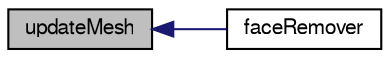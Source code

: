 digraph "updateMesh"
{
  bgcolor="transparent";
  edge [fontname="FreeSans",fontsize="10",labelfontname="FreeSans",labelfontsize="10"];
  node [fontname="FreeSans",fontsize="10",shape=record];
  rankdir="LR";
  Node1771 [label="updateMesh",height=0.2,width=0.4,color="black", fillcolor="grey75", style="filled", fontcolor="black"];
  Node1771 -> Node1772 [dir="back",color="midnightblue",fontsize="10",style="solid",fontname="FreeSans"];
  Node1772 [label="faceRemover",height=0.2,width=0.4,color="black",URL="$a21518.html#a115637e185196eb4aa709b72f59137cd"];
}
